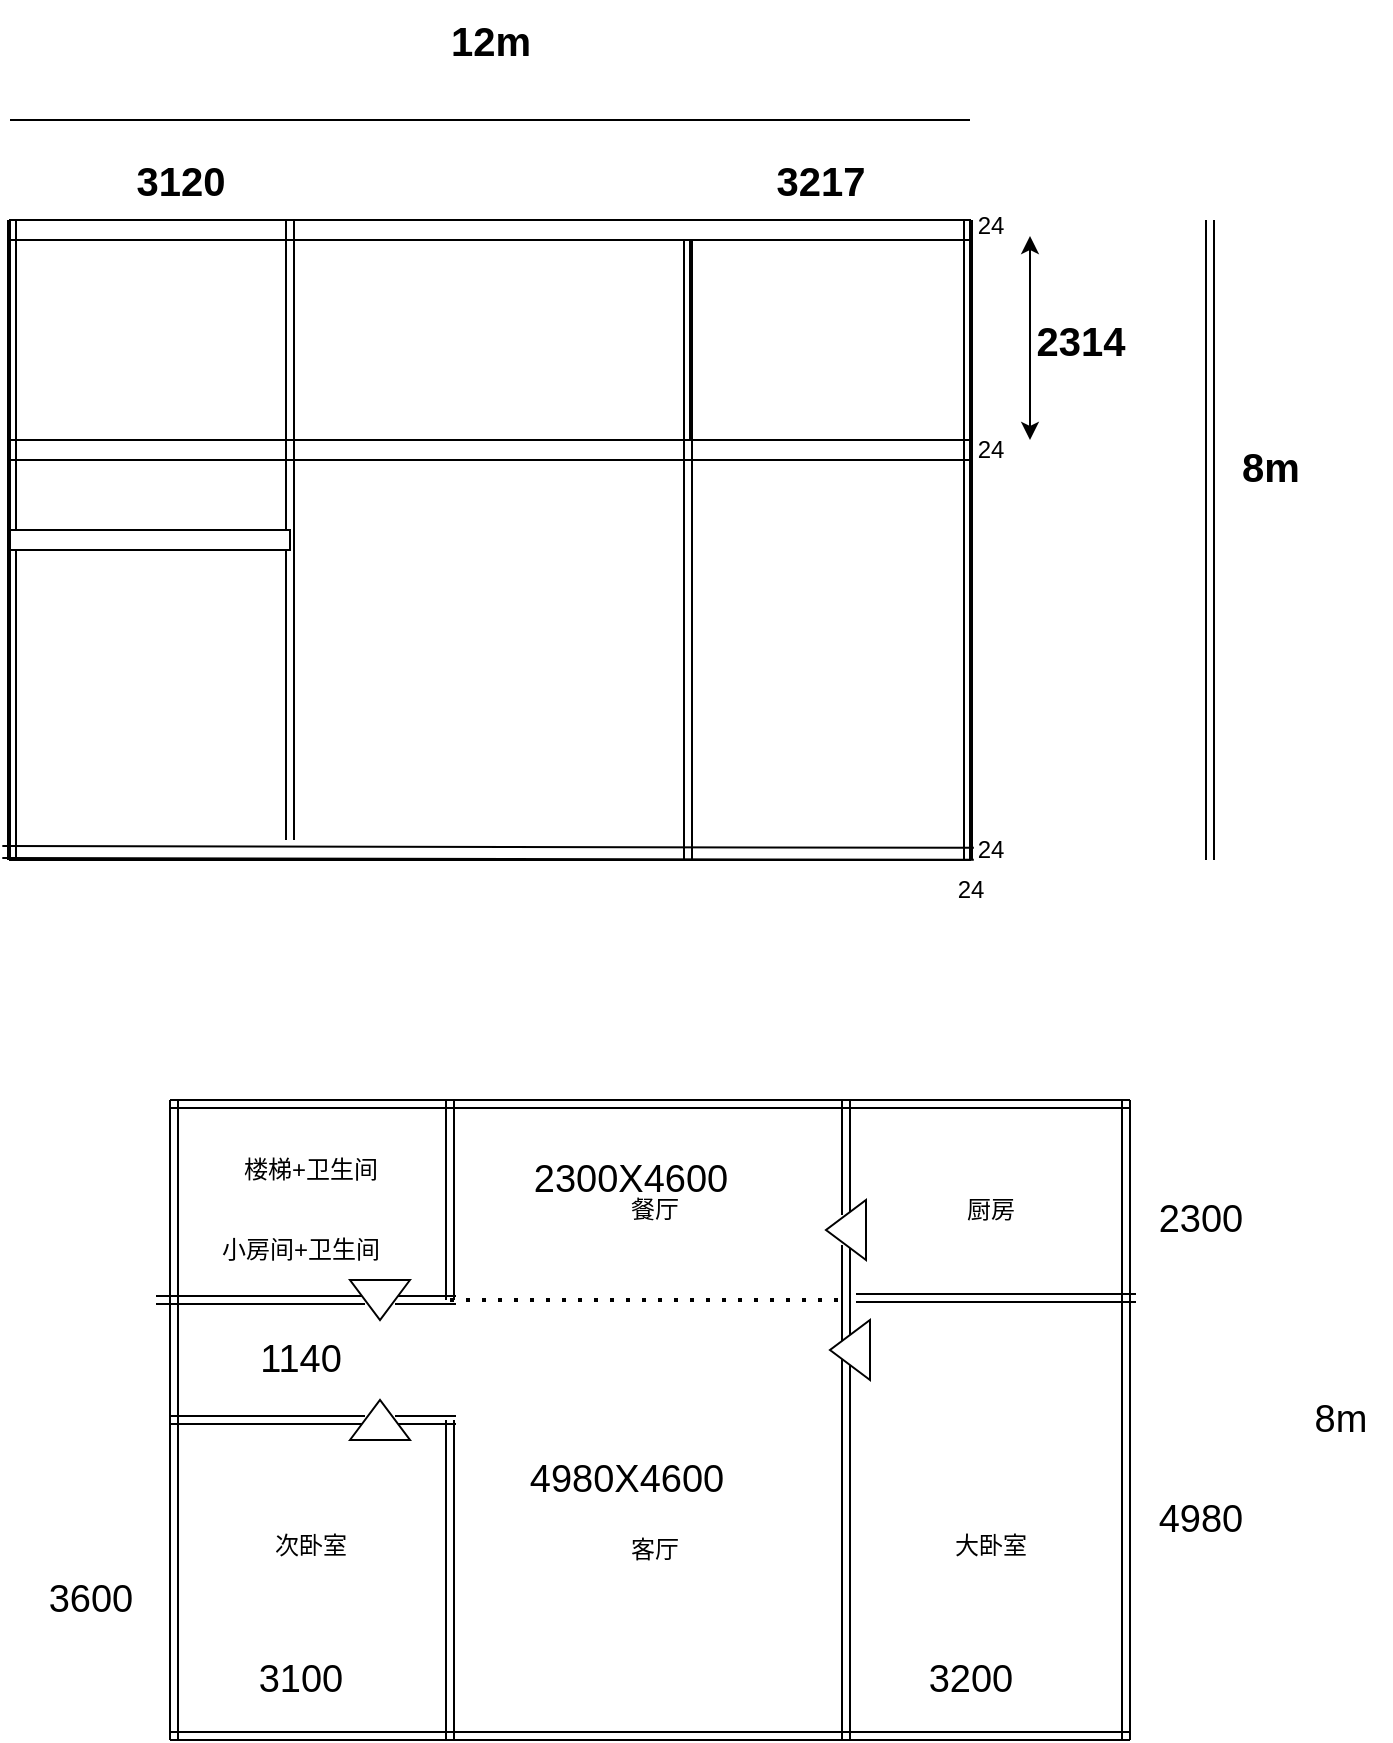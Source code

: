 <mxfile version="24.7.14">
  <diagram name="第 1 页" id="eTvE2BEfJyLuob4ZyLsL">
    <mxGraphModel dx="708" dy="501" grid="1" gridSize="10" guides="1" tooltips="1" connect="1" arrows="1" fold="1" page="1" pageScale="1" pageWidth="827" pageHeight="1169" math="0" shadow="0">
      <root>
        <mxCell id="0" />
        <mxCell id="1" parent="0" />
        <mxCell id="n0FgEPLEgA3qGVLsE1ph-1" value="" style="rounded=0;whiteSpace=wrap;html=1;" vertex="1" parent="1">
          <mxGeometry x="480" y="120" width="480" height="320" as="geometry" />
        </mxCell>
        <mxCell id="n0FgEPLEgA3qGVLsE1ph-2" value="" style="endArrow=none;html=1;rounded=0;" edge="1" parent="1">
          <mxGeometry width="50" height="50" relative="1" as="geometry">
            <mxPoint x="480" y="70" as="sourcePoint" />
            <mxPoint x="960" y="70" as="targetPoint" />
          </mxGeometry>
        </mxCell>
        <mxCell id="n0FgEPLEgA3qGVLsE1ph-3" value="" style="shape=link;html=1;rounded=0;" edge="1" parent="1">
          <mxGeometry width="100" relative="1" as="geometry">
            <mxPoint x="1080" y="120" as="sourcePoint" />
            <mxPoint x="1080" y="440" as="targetPoint" />
          </mxGeometry>
        </mxCell>
        <mxCell id="n0FgEPLEgA3qGVLsE1ph-4" value="8m" style="text;html=1;align=center;verticalAlign=middle;resizable=0;points=[];autosize=1;strokeColor=none;fillColor=none;fontSize=20;fontStyle=1" vertex="1" parent="1">
          <mxGeometry x="1085" y="223" width="50" height="40" as="geometry" />
        </mxCell>
        <mxCell id="n0FgEPLEgA3qGVLsE1ph-5" value="12m" style="text;html=1;align=center;verticalAlign=middle;resizable=0;points=[];autosize=1;strokeColor=none;fillColor=none;fontSize=20;fontStyle=1" vertex="1" parent="1">
          <mxGeometry x="690" y="10" width="60" height="40" as="geometry" />
        </mxCell>
        <mxCell id="n0FgEPLEgA3qGVLsE1ph-6" value="" style="rounded=0;whiteSpace=wrap;html=1;" vertex="1" parent="1">
          <mxGeometry x="820" y="130" width="140" height="100" as="geometry" />
        </mxCell>
        <mxCell id="n0FgEPLEgA3qGVLsE1ph-7" value="" style="rounded=0;whiteSpace=wrap;html=1;" vertex="1" parent="1">
          <mxGeometry x="480" y="120" width="480" height="10" as="geometry" />
        </mxCell>
        <mxCell id="n0FgEPLEgA3qGVLsE1ph-8" value="24" style="text;html=1;align=center;verticalAlign=middle;resizable=0;points=[];autosize=1;strokeColor=none;fillColor=none;" vertex="1" parent="1">
          <mxGeometry x="950" y="108" width="40" height="30" as="geometry" />
        </mxCell>
        <mxCell id="n0FgEPLEgA3qGVLsE1ph-9" value="" style="endArrow=classic;startArrow=classic;html=1;rounded=0;entryX=1;entryY=0.667;entryDx=0;entryDy=0;entryPerimeter=0;" edge="1" parent="1" target="n0FgEPLEgA3qGVLsE1ph-8">
          <mxGeometry width="50" height="50" relative="1" as="geometry">
            <mxPoint x="990" y="230" as="sourcePoint" />
            <mxPoint x="920" y="120" as="targetPoint" />
            <Array as="points">
              <mxPoint x="990" y="180" />
            </Array>
          </mxGeometry>
        </mxCell>
        <mxCell id="n0FgEPLEgA3qGVLsE1ph-10" value="2314" style="text;html=1;align=center;verticalAlign=middle;resizable=0;points=[];autosize=1;strokeColor=none;fillColor=none;fontSize=20;fontStyle=1" vertex="1" parent="1">
          <mxGeometry x="980" y="160" width="70" height="40" as="geometry" />
        </mxCell>
        <mxCell id="n0FgEPLEgA3qGVLsE1ph-11" value="" style="rounded=0;whiteSpace=wrap;html=1;" vertex="1" parent="1">
          <mxGeometry x="480" y="230" width="480" height="10" as="geometry" />
        </mxCell>
        <mxCell id="n0FgEPLEgA3qGVLsE1ph-12" value="24" style="text;html=1;align=center;verticalAlign=middle;resizable=0;points=[];autosize=1;strokeColor=none;fillColor=none;" vertex="1" parent="1">
          <mxGeometry x="950" y="220" width="40" height="30" as="geometry" />
        </mxCell>
        <mxCell id="n0FgEPLEgA3qGVLsE1ph-13" value="" style="shape=link;html=1;rounded=0;width=6;entryX=1.004;entryY=0.981;entryDx=0;entryDy=0;entryPerimeter=0;exitX=-0.008;exitY=0.978;exitDx=0;exitDy=0;exitPerimeter=0;" edge="1" parent="1">
          <mxGeometry width="100" relative="1" as="geometry">
            <mxPoint x="476.16" y="435.96" as="sourcePoint" />
            <mxPoint x="961.92" y="436.92" as="targetPoint" />
          </mxGeometry>
        </mxCell>
        <mxCell id="n0FgEPLEgA3qGVLsE1ph-14" value="24" style="text;html=1;align=center;verticalAlign=middle;resizable=0;points=[];autosize=1;strokeColor=none;fillColor=none;" vertex="1" parent="1">
          <mxGeometry x="950" y="420" width="40" height="30" as="geometry" />
        </mxCell>
        <mxCell id="n0FgEPLEgA3qGVLsE1ph-15" value="3217" style="text;html=1;align=center;verticalAlign=middle;resizable=0;points=[];autosize=1;strokeColor=none;fillColor=none;fontSize=20;fontStyle=1" vertex="1" parent="1">
          <mxGeometry x="850" y="80" width="70" height="40" as="geometry" />
        </mxCell>
        <mxCell id="n0FgEPLEgA3qGVLsE1ph-16" value="" style="shape=link;html=1;rounded=0;entryX=0.125;entryY=0.833;entryDx=0;entryDy=0;entryPerimeter=0;" edge="1" parent="1">
          <mxGeometry width="100" relative="1" as="geometry">
            <mxPoint x="959" y="120.01" as="sourcePoint" />
            <mxPoint x="959" y="440" as="targetPoint" />
          </mxGeometry>
        </mxCell>
        <mxCell id="n0FgEPLEgA3qGVLsE1ph-17" value="24" style="text;html=1;align=center;verticalAlign=middle;resizable=0;points=[];autosize=1;strokeColor=none;fillColor=none;" vertex="1" parent="1">
          <mxGeometry x="940" y="440" width="40" height="30" as="geometry" />
        </mxCell>
        <mxCell id="n0FgEPLEgA3qGVLsE1ph-18" value="" style="shape=link;html=1;rounded=0;entryX=0;entryY=1;entryDx=0;entryDy=0;exitX=0;exitY=0;exitDx=0;exitDy=0;" edge="1" parent="1">
          <mxGeometry width="100" relative="1" as="geometry">
            <mxPoint x="481" y="120" as="sourcePoint" />
            <mxPoint x="481" y="440" as="targetPoint" />
          </mxGeometry>
        </mxCell>
        <mxCell id="n0FgEPLEgA3qGVLsE1ph-19" value="3120" style="text;html=1;align=center;verticalAlign=middle;resizable=0;points=[];autosize=1;strokeColor=none;fillColor=none;fontSize=20;fontStyle=1" vertex="1" parent="1">
          <mxGeometry x="530" y="80" width="70" height="40" as="geometry" />
        </mxCell>
        <mxCell id="n0FgEPLEgA3qGVLsE1ph-20" value="" style="shape=link;html=1;rounded=0;exitX=0;exitY=0;exitDx=0;exitDy=0;" edge="1" parent="1">
          <mxGeometry width="100" relative="1" as="geometry">
            <mxPoint x="819" y="130" as="sourcePoint" />
            <mxPoint x="819" y="440" as="targetPoint" />
          </mxGeometry>
        </mxCell>
        <mxCell id="n0FgEPLEgA3qGVLsE1ph-21" value="" style="shape=link;html=1;rounded=0;exitX=0;exitY=0;exitDx=0;exitDy=0;" edge="1" parent="1">
          <mxGeometry width="100" relative="1" as="geometry">
            <mxPoint x="620" y="120" as="sourcePoint" />
            <mxPoint x="620" y="430" as="targetPoint" />
          </mxGeometry>
        </mxCell>
        <mxCell id="n0FgEPLEgA3qGVLsE1ph-22" value="" style="rounded=0;whiteSpace=wrap;html=1;" vertex="1" parent="1">
          <mxGeometry x="480" y="275" width="140" height="10" as="geometry" />
        </mxCell>
        <mxCell id="n0FgEPLEgA3qGVLsE1ph-23" value="" style="shape=link;html=1;rounded=0;" edge="1" parent="1">
          <mxGeometry width="100" relative="1" as="geometry">
            <mxPoint x="562" y="560" as="sourcePoint" />
            <mxPoint x="562" y="880" as="targetPoint" />
            <Array as="points">
              <mxPoint x="562" y="730" />
            </Array>
          </mxGeometry>
        </mxCell>
        <mxCell id="n0FgEPLEgA3qGVLsE1ph-25" value="" style="shape=link;html=1;rounded=0;" edge="1" parent="1">
          <mxGeometry width="100" relative="1" as="geometry">
            <mxPoint x="1038" y="560" as="sourcePoint" />
            <mxPoint x="1038" y="880" as="targetPoint" />
            <Array as="points">
              <mxPoint x="1038" y="730" />
            </Array>
          </mxGeometry>
        </mxCell>
        <mxCell id="n0FgEPLEgA3qGVLsE1ph-26" value="" style="shape=link;html=1;rounded=0;" edge="1" parent="1" source="n0FgEPLEgA3qGVLsE1ph-58">
          <mxGeometry width="100" relative="1" as="geometry">
            <mxPoint x="898" y="560" as="sourcePoint" />
            <mxPoint x="898" y="880" as="targetPoint" />
            <Array as="points">
              <mxPoint x="898" y="730" />
            </Array>
          </mxGeometry>
        </mxCell>
        <mxCell id="n0FgEPLEgA3qGVLsE1ph-27" value="" style="shape=link;html=1;rounded=0;" edge="1" parent="1">
          <mxGeometry width="100" relative="1" as="geometry">
            <mxPoint x="700" y="720" as="sourcePoint" />
            <mxPoint x="700" y="880" as="targetPoint" />
            <Array as="points">
              <mxPoint x="700" y="730" />
            </Array>
          </mxGeometry>
        </mxCell>
        <mxCell id="n0FgEPLEgA3qGVLsE1ph-28" value="" style="shape=link;html=1;rounded=0;" edge="1" parent="1">
          <mxGeometry width="100" relative="1" as="geometry">
            <mxPoint x="560" y="562" as="sourcePoint" />
            <mxPoint x="1040" y="562" as="targetPoint" />
            <Array as="points" />
          </mxGeometry>
        </mxCell>
        <mxCell id="n0FgEPLEgA3qGVLsE1ph-29" value="" style="shape=link;html=1;rounded=0;" edge="1" parent="1">
          <mxGeometry width="100" relative="1" as="geometry">
            <mxPoint x="903" y="659" as="sourcePoint" />
            <mxPoint x="1043" y="659" as="targetPoint" />
            <Array as="points" />
          </mxGeometry>
        </mxCell>
        <mxCell id="n0FgEPLEgA3qGVLsE1ph-30" value="" style="shape=link;html=1;rounded=0;" edge="1" parent="1" source="n0FgEPLEgA3qGVLsE1ph-36">
          <mxGeometry width="100" relative="1" as="geometry">
            <mxPoint x="560" y="720" as="sourcePoint" />
            <mxPoint x="703" y="720" as="targetPoint" />
            <Array as="points" />
          </mxGeometry>
        </mxCell>
        <mxCell id="n0FgEPLEgA3qGVLsE1ph-31" value="" style="shape=link;html=1;rounded=0;" edge="1" parent="1">
          <mxGeometry width="100" relative="1" as="geometry">
            <mxPoint x="560" y="878" as="sourcePoint" />
            <mxPoint x="1040" y="878" as="targetPoint" />
            <Array as="points" />
          </mxGeometry>
        </mxCell>
        <mxCell id="n0FgEPLEgA3qGVLsE1ph-33" value="" style="shape=link;html=1;rounded=0;" edge="1" parent="1">
          <mxGeometry width="100" relative="1" as="geometry">
            <mxPoint x="700" y="560" as="sourcePoint" />
            <mxPoint x="700" y="660" as="targetPoint" />
            <Array as="points">
              <mxPoint x="700" y="570" />
            </Array>
          </mxGeometry>
        </mxCell>
        <mxCell id="n0FgEPLEgA3qGVLsE1ph-34" value="" style="shape=link;html=1;rounded=0;" edge="1" parent="1" source="n0FgEPLEgA3qGVLsE1ph-48">
          <mxGeometry width="100" relative="1" as="geometry">
            <mxPoint x="553" y="660" as="sourcePoint" />
            <mxPoint x="703" y="660" as="targetPoint" />
            <Array as="points" />
          </mxGeometry>
        </mxCell>
        <mxCell id="n0FgEPLEgA3qGVLsE1ph-38" value="" style="shape=link;html=1;rounded=0;" edge="1" parent="1" target="n0FgEPLEgA3qGVLsE1ph-36">
          <mxGeometry width="100" relative="1" as="geometry">
            <mxPoint x="560" y="720" as="sourcePoint" />
            <mxPoint x="703" y="720" as="targetPoint" />
            <Array as="points" />
          </mxGeometry>
        </mxCell>
        <mxCell id="n0FgEPLEgA3qGVLsE1ph-36" value="" style="triangle;whiteSpace=wrap;html=1;direction=north;" vertex="1" parent="1">
          <mxGeometry x="650" y="710" width="30" height="20" as="geometry" />
        </mxCell>
        <mxCell id="n0FgEPLEgA3qGVLsE1ph-39" value="大卧室" style="text;html=1;align=center;verticalAlign=middle;resizable=0;points=[];autosize=1;strokeColor=none;fillColor=none;" vertex="1" parent="1">
          <mxGeometry x="940" y="768" width="60" height="30" as="geometry" />
        </mxCell>
        <mxCell id="n0FgEPLEgA3qGVLsE1ph-40" value="次卧室" style="text;html=1;align=center;verticalAlign=middle;resizable=0;points=[];autosize=1;strokeColor=none;fillColor=none;" vertex="1" parent="1">
          <mxGeometry x="600" y="768" width="60" height="30" as="geometry" />
        </mxCell>
        <mxCell id="n0FgEPLEgA3qGVLsE1ph-41" value="小房间+卫生间" style="text;html=1;align=center;verticalAlign=middle;resizable=0;points=[];autosize=1;strokeColor=none;fillColor=none;" vertex="1" parent="1">
          <mxGeometry x="575" y="620" width="100" height="30" as="geometry" />
        </mxCell>
        <mxCell id="n0FgEPLEgA3qGVLsE1ph-42" value="厨房" style="text;html=1;align=center;verticalAlign=middle;resizable=0;points=[];autosize=1;strokeColor=none;fillColor=none;" vertex="1" parent="1">
          <mxGeometry x="945" y="600" width="50" height="30" as="geometry" />
        </mxCell>
        <mxCell id="n0FgEPLEgA3qGVLsE1ph-46" value="餐厅" style="text;html=1;align=center;verticalAlign=middle;resizable=0;points=[];autosize=1;strokeColor=none;fillColor=none;" vertex="1" parent="1">
          <mxGeometry x="777" y="600" width="50" height="30" as="geometry" />
        </mxCell>
        <mxCell id="n0FgEPLEgA3qGVLsE1ph-47" value="客厅" style="text;html=1;align=center;verticalAlign=middle;resizable=0;points=[];autosize=1;strokeColor=none;fillColor=none;" vertex="1" parent="1">
          <mxGeometry x="777" y="770" width="50" height="30" as="geometry" />
        </mxCell>
        <mxCell id="n0FgEPLEgA3qGVLsE1ph-49" value="" style="shape=link;html=1;rounded=0;" edge="1" parent="1" target="n0FgEPLEgA3qGVLsE1ph-48">
          <mxGeometry width="100" relative="1" as="geometry">
            <mxPoint x="553" y="660" as="sourcePoint" />
            <mxPoint x="703" y="660" as="targetPoint" />
            <Array as="points" />
          </mxGeometry>
        </mxCell>
        <mxCell id="n0FgEPLEgA3qGVLsE1ph-48" value="" style="triangle;whiteSpace=wrap;html=1;direction=south;" vertex="1" parent="1">
          <mxGeometry x="650" y="650" width="30" height="20" as="geometry" />
        </mxCell>
        <mxCell id="n0FgEPLEgA3qGVLsE1ph-56" value="" style="triangle;whiteSpace=wrap;html=1;direction=west;" vertex="1" parent="1">
          <mxGeometry x="890" y="670" width="20" height="30" as="geometry" />
        </mxCell>
        <mxCell id="n0FgEPLEgA3qGVLsE1ph-59" value="" style="shape=link;html=1;rounded=0;" edge="1" parent="1" target="n0FgEPLEgA3qGVLsE1ph-58">
          <mxGeometry width="100" relative="1" as="geometry">
            <mxPoint x="898" y="560" as="sourcePoint" />
            <mxPoint x="898" y="880" as="targetPoint" />
            <Array as="points" />
          </mxGeometry>
        </mxCell>
        <mxCell id="n0FgEPLEgA3qGVLsE1ph-58" value="" style="triangle;whiteSpace=wrap;html=1;direction=west;" vertex="1" parent="1">
          <mxGeometry x="888" y="610" width="20" height="30" as="geometry" />
        </mxCell>
        <mxCell id="n0FgEPLEgA3qGVLsE1ph-60" value="8m" style="text;html=1;align=center;verticalAlign=middle;resizable=0;points=[];autosize=1;strokeColor=none;fillColor=none;fontSize=19;" vertex="1" parent="1">
          <mxGeometry x="1120" y="700" width="50" height="40" as="geometry" />
        </mxCell>
        <mxCell id="n0FgEPLEgA3qGVLsE1ph-61" value="2300" style="text;html=1;align=center;verticalAlign=middle;resizable=0;points=[];autosize=1;strokeColor=none;fillColor=none;fontSize=19;" vertex="1" parent="1">
          <mxGeometry x="1040" y="600" width="70" height="40" as="geometry" />
        </mxCell>
        <mxCell id="n0FgEPLEgA3qGVLsE1ph-62" value="4980" style="text;html=1;align=center;verticalAlign=middle;resizable=0;points=[];autosize=1;strokeColor=none;fillColor=none;fontSize=19;" vertex="1" parent="1">
          <mxGeometry x="1040" y="750" width="70" height="40" as="geometry" />
        </mxCell>
        <mxCell id="n0FgEPLEgA3qGVLsE1ph-63" value="1140" style="text;html=1;align=center;verticalAlign=middle;resizable=0;points=[];autosize=1;strokeColor=none;fillColor=none;fontSize=19;" vertex="1" parent="1">
          <mxGeometry x="595" y="670" width="60" height="40" as="geometry" />
        </mxCell>
        <mxCell id="n0FgEPLEgA3qGVLsE1ph-64" value="3600" style="text;html=1;align=center;verticalAlign=middle;resizable=0;points=[];autosize=1;strokeColor=none;fillColor=none;fontSize=19;" vertex="1" parent="1">
          <mxGeometry x="485" y="790" width="70" height="40" as="geometry" />
        </mxCell>
        <mxCell id="n0FgEPLEgA3qGVLsE1ph-65" value="4980X4600" style="text;html=1;align=center;verticalAlign=middle;resizable=0;points=[];autosize=1;strokeColor=none;fillColor=none;fontSize=19;" vertex="1" parent="1">
          <mxGeometry x="728" y="730" width="120" height="40" as="geometry" />
        </mxCell>
        <mxCell id="n0FgEPLEgA3qGVLsE1ph-66" value="" style="endArrow=none;dashed=1;html=1;dashPattern=1 3;strokeWidth=2;rounded=0;" edge="1" parent="1">
          <mxGeometry width="50" height="50" relative="1" as="geometry">
            <mxPoint x="700" y="660" as="sourcePoint" />
            <mxPoint x="900" y="660" as="targetPoint" />
          </mxGeometry>
        </mxCell>
        <mxCell id="n0FgEPLEgA3qGVLsE1ph-67" value="2300X4600" style="text;html=1;align=center;verticalAlign=middle;resizable=0;points=[];autosize=1;strokeColor=none;fillColor=none;fontSize=19;" vertex="1" parent="1">
          <mxGeometry x="730" y="580" width="120" height="40" as="geometry" />
        </mxCell>
        <mxCell id="n0FgEPLEgA3qGVLsE1ph-68" value="楼梯+卫生间" style="text;html=1;align=center;verticalAlign=middle;resizable=0;points=[];autosize=1;strokeColor=none;fillColor=none;" vertex="1" parent="1">
          <mxGeometry x="585" y="580" width="90" height="30" as="geometry" />
        </mxCell>
        <mxCell id="n0FgEPLEgA3qGVLsE1ph-69" value="3200" style="text;html=1;align=center;verticalAlign=middle;resizable=0;points=[];autosize=1;strokeColor=none;fillColor=none;fontSize=19;" vertex="1" parent="1">
          <mxGeometry x="925" y="830" width="70" height="40" as="geometry" />
        </mxCell>
        <mxCell id="n0FgEPLEgA3qGVLsE1ph-70" value="3100" style="text;html=1;align=center;verticalAlign=middle;resizable=0;points=[];autosize=1;strokeColor=none;fillColor=none;fontSize=19;" vertex="1" parent="1">
          <mxGeometry x="590" y="830" width="70" height="40" as="geometry" />
        </mxCell>
      </root>
    </mxGraphModel>
  </diagram>
</mxfile>
